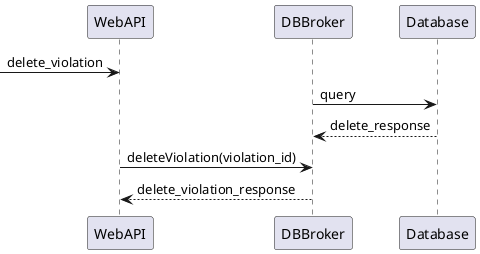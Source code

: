 @startuml
-> WebAPI: delete_violation
DBBroker -> Database: query
Database --> DBBroker: delete_response
WebAPI -> DBBroker: deleteViolation(violation_id)
DBBroker --> WebAPI: delete_violation_response
@enduml